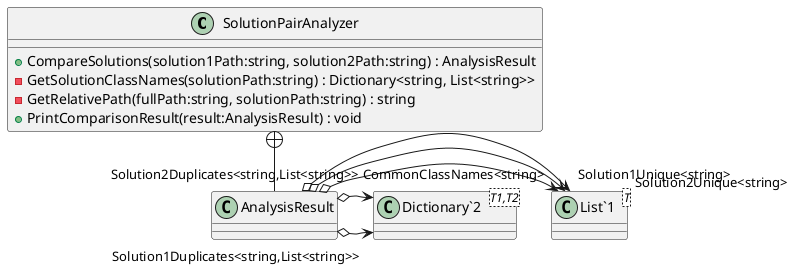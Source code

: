 @startuml
class SolutionPairAnalyzer {
    + CompareSolutions(solution1Path:string, solution2Path:string) : AnalysisResult
    - GetSolutionClassNames(solutionPath:string) : Dictionary<string, List<string>>
    - GetRelativePath(fullPath:string, solutionPath:string) : string
    + PrintComparisonResult(result:AnalysisResult) : void
}
class AnalysisResult {
}
class "List`1"<T> {
}
class "Dictionary`2"<T1,T2> {
}
SolutionPairAnalyzer +-- AnalysisResult
AnalysisResult o-> "CommonClassNames<string>" "List`1"
AnalysisResult o-> "Solution1Duplicates<string,List<string>>" "Dictionary`2"
AnalysisResult o-> "Solution2Duplicates<string,List<string>>" "Dictionary`2"
AnalysisResult o-> "Solution1Unique<string>" "List`1"
AnalysisResult o-> "Solution2Unique<string>" "List`1"
@enduml
